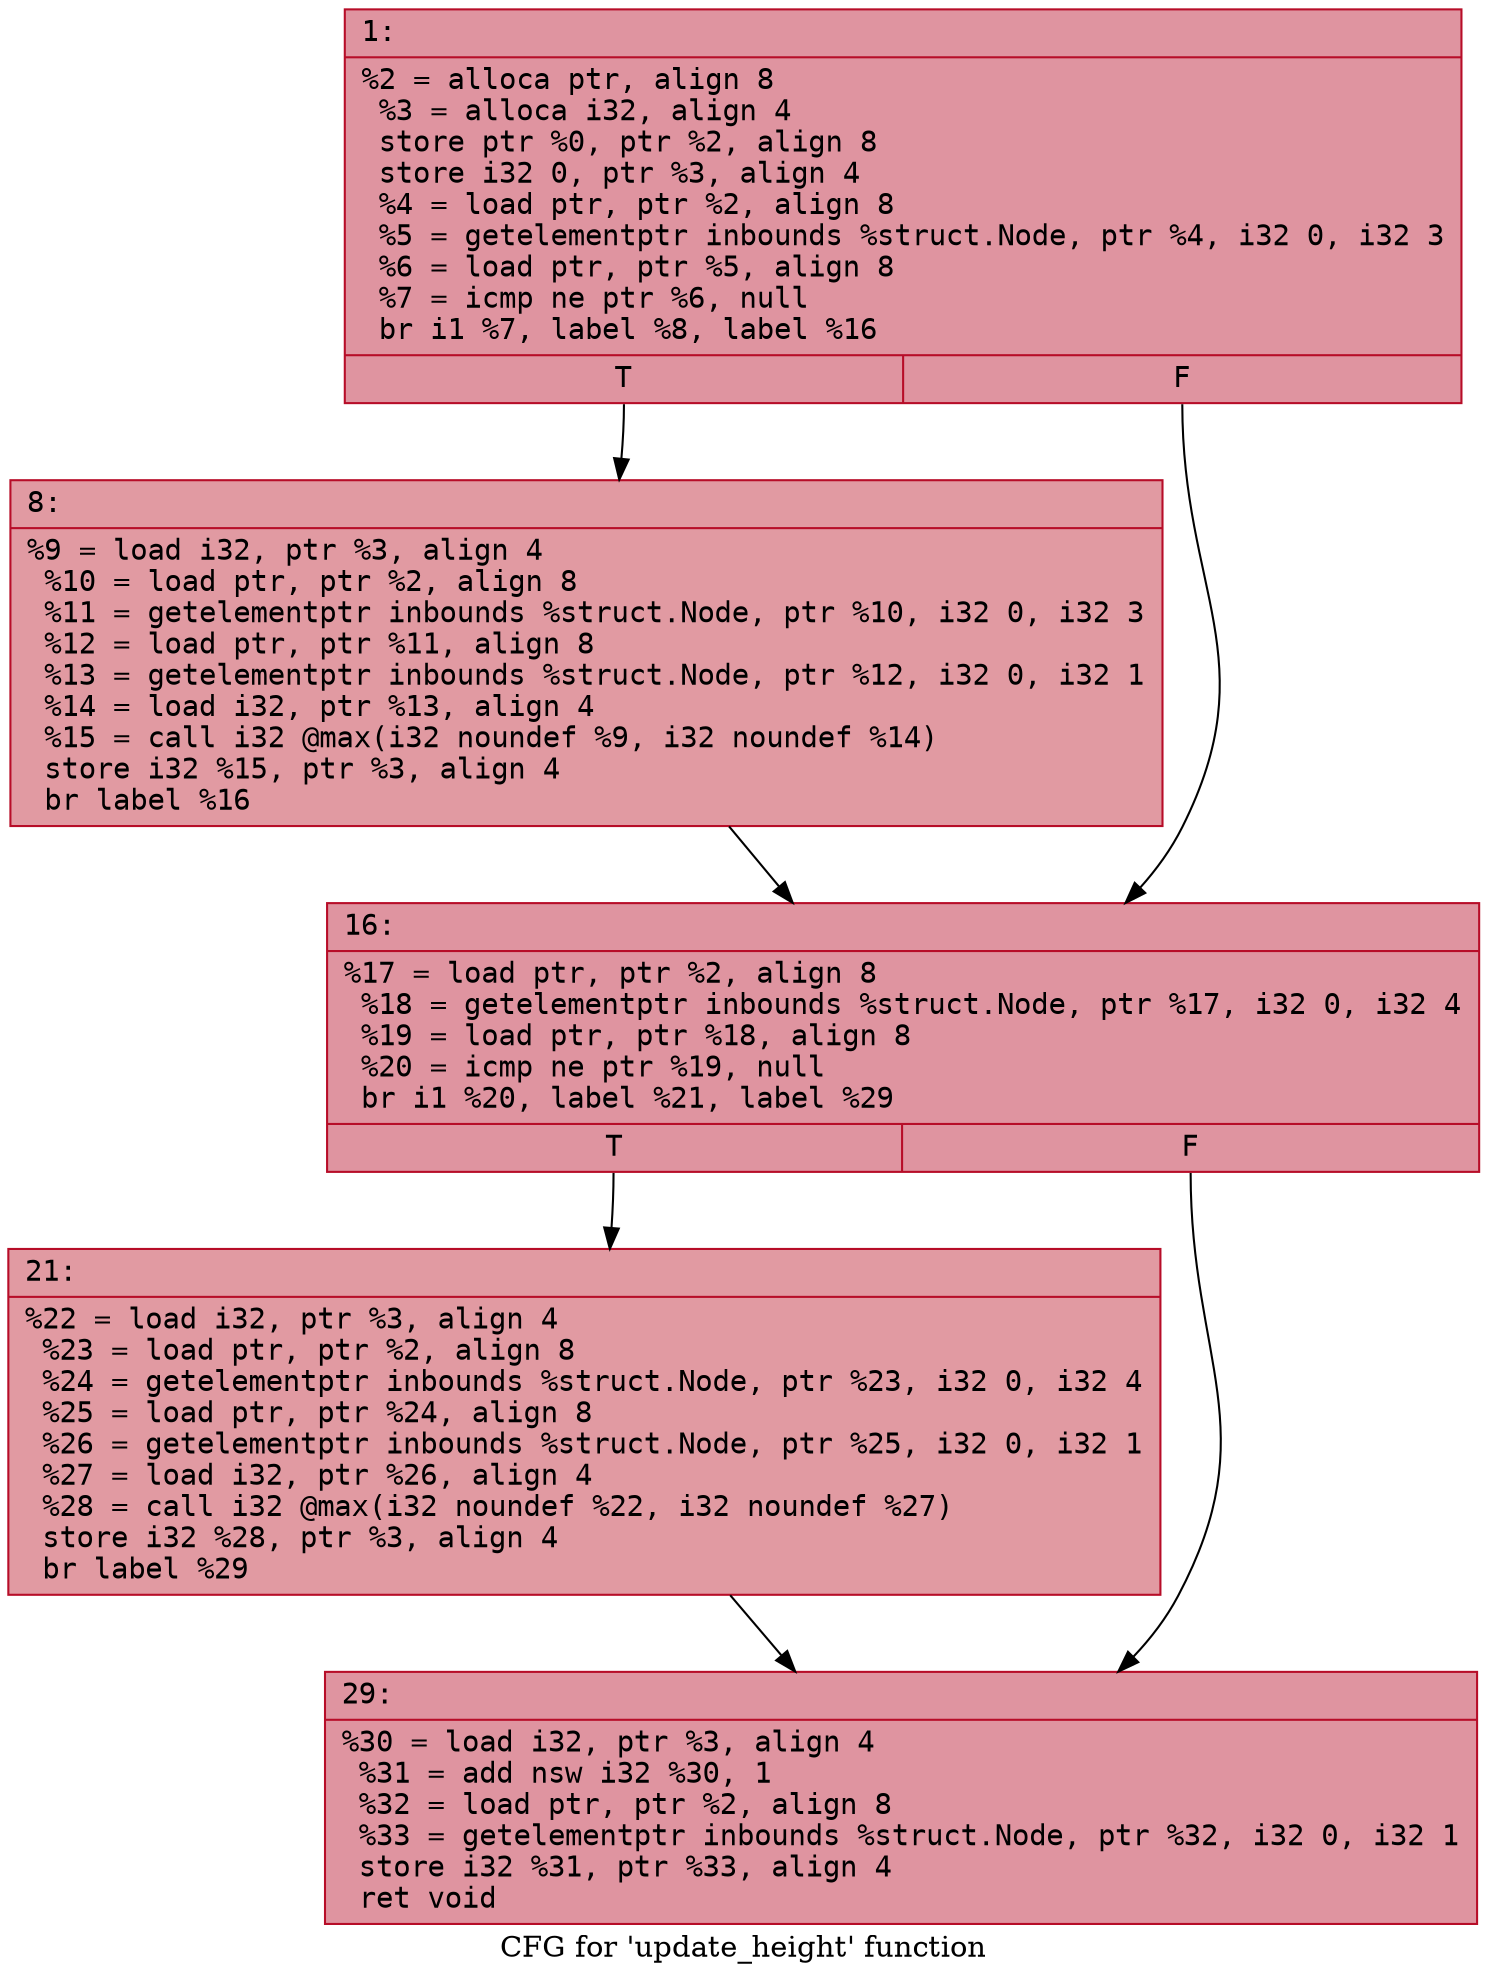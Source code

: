 digraph "CFG for 'update_height' function" {
	label="CFG for 'update_height' function";

	Node0x561486dd3880 [shape=record,color="#b70d28ff", style=filled, fillcolor="#b70d2870" fontname="Courier",label="{1:\l|  %2 = alloca ptr, align 8\l  %3 = alloca i32, align 4\l  store ptr %0, ptr %2, align 8\l  store i32 0, ptr %3, align 4\l  %4 = load ptr, ptr %2, align 8\l  %5 = getelementptr inbounds %struct.Node, ptr %4, i32 0, i32 3\l  %6 = load ptr, ptr %5, align 8\l  %7 = icmp ne ptr %6, null\l  br i1 %7, label %8, label %16\l|{<s0>T|<s1>F}}"];
	Node0x561486dd3880:s0 -> Node0x561486dd3d70[tooltip="1 -> 8\nProbability 62.50%" ];
	Node0x561486dd3880:s1 -> Node0x561486dd3dd0[tooltip="1 -> 16\nProbability 37.50%" ];
	Node0x561486dd3d70 [shape=record,color="#b70d28ff", style=filled, fillcolor="#bb1b2c70" fontname="Courier",label="{8:\l|  %9 = load i32, ptr %3, align 4\l  %10 = load ptr, ptr %2, align 8\l  %11 = getelementptr inbounds %struct.Node, ptr %10, i32 0, i32 3\l  %12 = load ptr, ptr %11, align 8\l  %13 = getelementptr inbounds %struct.Node, ptr %12, i32 0, i32 1\l  %14 = load i32, ptr %13, align 4\l  %15 = call i32 @max(i32 noundef %9, i32 noundef %14)\l  store i32 %15, ptr %3, align 4\l  br label %16\l}"];
	Node0x561486dd3d70 -> Node0x561486dd3dd0[tooltip="8 -> 16\nProbability 100.00%" ];
	Node0x561486dd3dd0 [shape=record,color="#b70d28ff", style=filled, fillcolor="#b70d2870" fontname="Courier",label="{16:\l|  %17 = load ptr, ptr %2, align 8\l  %18 = getelementptr inbounds %struct.Node, ptr %17, i32 0, i32 4\l  %19 = load ptr, ptr %18, align 8\l  %20 = icmp ne ptr %19, null\l  br i1 %20, label %21, label %29\l|{<s0>T|<s1>F}}"];
	Node0x561486dd3dd0:s0 -> Node0x561486dd4710[tooltip="16 -> 21\nProbability 62.50%" ];
	Node0x561486dd3dd0:s1 -> Node0x561486dd4770[tooltip="16 -> 29\nProbability 37.50%" ];
	Node0x561486dd4710 [shape=record,color="#b70d28ff", style=filled, fillcolor="#bb1b2c70" fontname="Courier",label="{21:\l|  %22 = load i32, ptr %3, align 4\l  %23 = load ptr, ptr %2, align 8\l  %24 = getelementptr inbounds %struct.Node, ptr %23, i32 0, i32 4\l  %25 = load ptr, ptr %24, align 8\l  %26 = getelementptr inbounds %struct.Node, ptr %25, i32 0, i32 1\l  %27 = load i32, ptr %26, align 4\l  %28 = call i32 @max(i32 noundef %22, i32 noundef %27)\l  store i32 %28, ptr %3, align 4\l  br label %29\l}"];
	Node0x561486dd4710 -> Node0x561486dd4770[tooltip="21 -> 29\nProbability 100.00%" ];
	Node0x561486dd4770 [shape=record,color="#b70d28ff", style=filled, fillcolor="#b70d2870" fontname="Courier",label="{29:\l|  %30 = load i32, ptr %3, align 4\l  %31 = add nsw i32 %30, 1\l  %32 = load ptr, ptr %2, align 8\l  %33 = getelementptr inbounds %struct.Node, ptr %32, i32 0, i32 1\l  store i32 %31, ptr %33, align 4\l  ret void\l}"];
}
